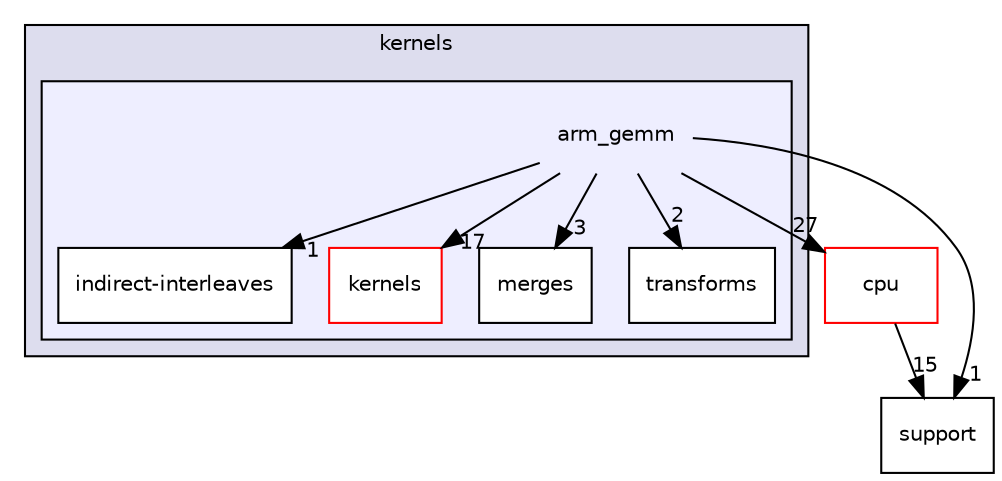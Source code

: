 digraph "src/core/NEON/kernels/arm_gemm" {
  compound=true
  node [ fontsize="10", fontname="Helvetica"];
  edge [ labelfontsize="10", labelfontname="Helvetica"];
  subgraph clusterdir_1ce938f580a6f304b99685e2c1dd19db {
    graph [ bgcolor="#ddddee", pencolor="black", label="kernels" fontname="Helvetica", fontsize="10", URL="dir_1ce938f580a6f304b99685e2c1dd19db.xhtml"]
  subgraph clusterdir_9847dd9cb7a28e46201717fa7336cf62 {
    graph [ bgcolor="#eeeeff", pencolor="black", label="" URL="dir_9847dd9cb7a28e46201717fa7336cf62.xhtml"];
    dir_9847dd9cb7a28e46201717fa7336cf62 [shape=plaintext label="arm_gemm"];
  dir_1b44196555a7bdead4d02cf983e6c404 [shape=box label="indirect-interleaves" fillcolor="white" style="filled" URL="dir_1b44196555a7bdead4d02cf983e6c404.xhtml"];
  dir_1bfffff844e6b15c54f06f69450095a2 [shape=box label="kernels" fillcolor="white" style="filled" color="red" URL="dir_1bfffff844e6b15c54f06f69450095a2.xhtml"];
  dir_736b7cb5ae91601e9fac1dc1b70c4612 [shape=box label="merges" fillcolor="white" style="filled" URL="dir_736b7cb5ae91601e9fac1dc1b70c4612.xhtml"];
  dir_f11c7bbf76b3b5417003d346f29c89d2 [shape=box label="transforms" fillcolor="white" style="filled" URL="dir_f11c7bbf76b3b5417003d346f29c89d2.xhtml"];
  }
  }
  dir_2c61f424fd391396db977702a2beee9a [shape=box label="cpu" fillcolor="white" style="filled" color="red" URL="dir_2c61f424fd391396db977702a2beee9a.xhtml"];
  dir_5815af820a9cc9481f1d0990a0d60286 [shape=box label="support" URL="dir_5815af820a9cc9481f1d0990a0d60286.xhtml"];
  dir_2c61f424fd391396db977702a2beee9a->dir_5815af820a9cc9481f1d0990a0d60286 [headlabel="15", labeldistance=1.5 headhref="dir_000373_000031.xhtml"];
  dir_9847dd9cb7a28e46201717fa7336cf62->dir_1b44196555a7bdead4d02cf983e6c404 [headlabel="1", labeldistance=1.5 headhref="dir_000233_000339.xhtml"];
  dir_9847dd9cb7a28e46201717fa7336cf62->dir_1bfffff844e6b15c54f06f69450095a2 [headlabel="17", labeldistance=1.5 headhref="dir_000233_000234.xhtml"];
  dir_9847dd9cb7a28e46201717fa7336cf62->dir_2c61f424fd391396db977702a2beee9a [headlabel="27", labeldistance=1.5 headhref="dir_000233_000373.xhtml"];
  dir_9847dd9cb7a28e46201717fa7336cf62->dir_5815af820a9cc9481f1d0990a0d60286 [headlabel="1", labeldistance=1.5 headhref="dir_000233_000031.xhtml"];
  dir_9847dd9cb7a28e46201717fa7336cf62->dir_736b7cb5ae91601e9fac1dc1b70c4612 [headlabel="3", labeldistance=1.5 headhref="dir_000233_000340.xhtml"];
  dir_9847dd9cb7a28e46201717fa7336cf62->dir_f11c7bbf76b3b5417003d346f29c89d2 [headlabel="2", labeldistance=1.5 headhref="dir_000233_000341.xhtml"];
}
